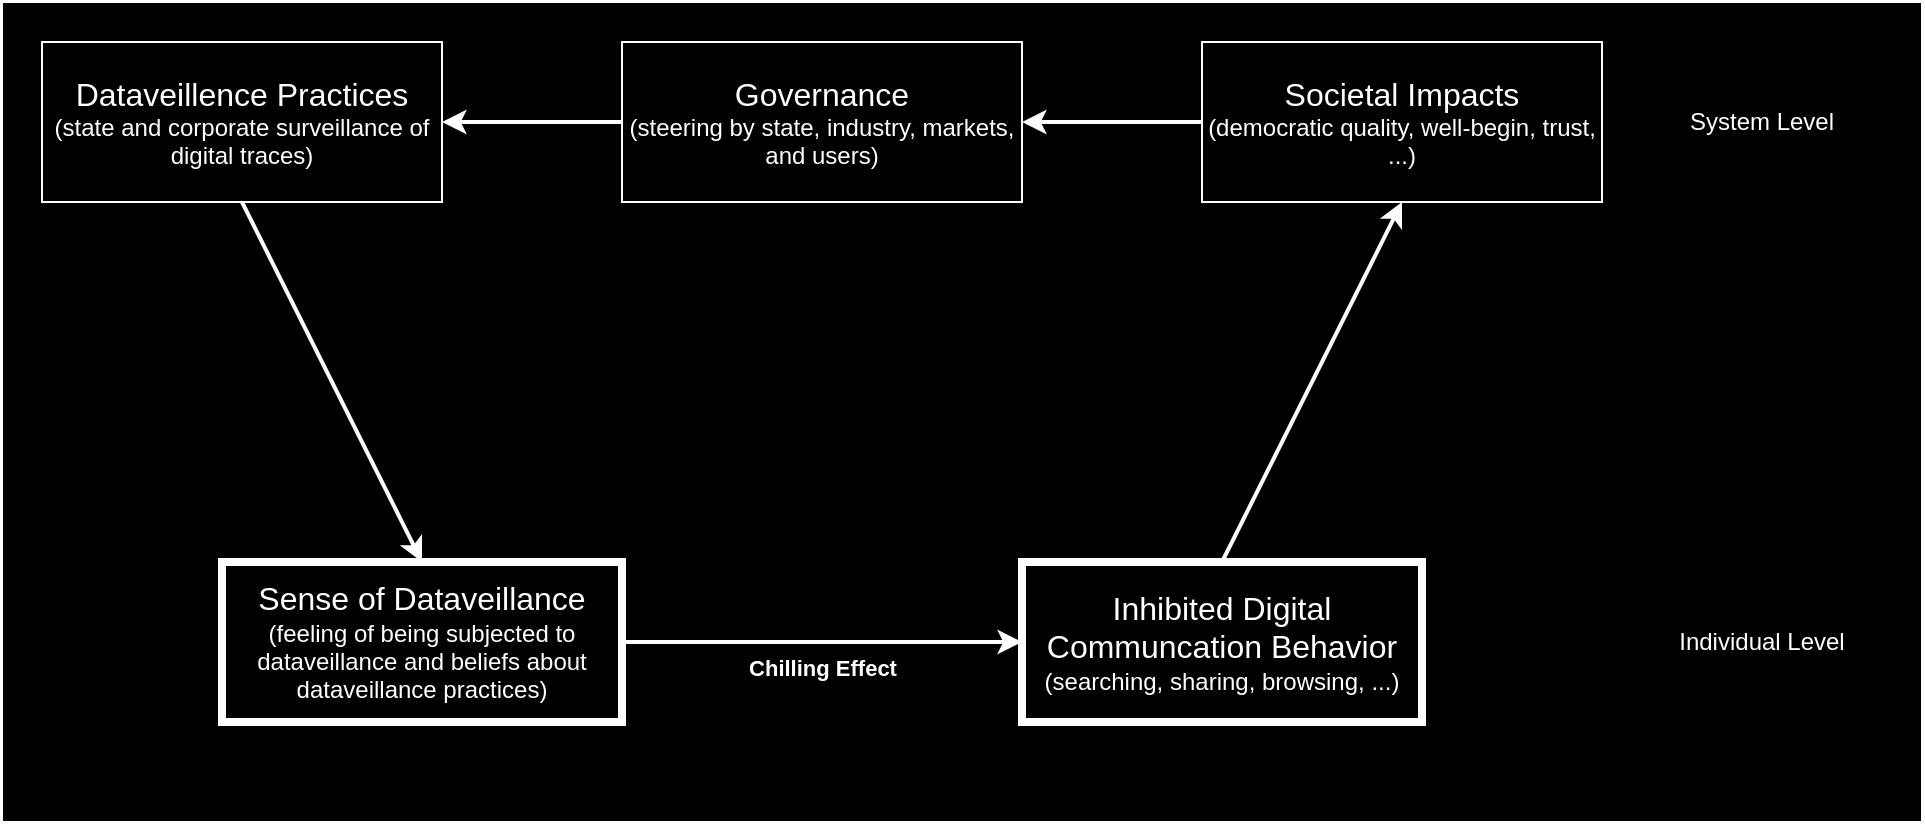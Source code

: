 <mxfile version="28.0.6">
  <diagram name="Page-1" id="B6mH60oQonB-ZvwBx0Ba">
    <mxGraphModel dx="1426" dy="979" grid="1" gridSize="10" guides="1" tooltips="1" connect="1" arrows="1" fold="1" page="1" pageScale="1" pageWidth="850" pageHeight="1100" math="0" shadow="0">
      <root>
        <mxCell id="0" />
        <mxCell id="1" parent="0" />
        <mxCell id="yiyZfRherw44WmuDaDPM-1" value="" style="rounded=0;whiteSpace=wrap;html=1;strokeColor=#FFFFFF;align=center;verticalAlign=middle;fontFamily=Helvetica;fontSize=12;fontColor=#FFFFFF;fillColor=#000000;" vertex="1" parent="1">
          <mxGeometry x="40" y="90" width="960" height="410" as="geometry" />
        </mxCell>
        <mxCell id="yiyZfRherw44WmuDaDPM-2" value="&lt;font style=&quot;font-size: 16px;&quot;&gt;Dataveillence Practices&lt;/font&gt;&lt;div&gt;(state and corporate surveillance of digital traces)&lt;/div&gt;" style="rounded=0;whiteSpace=wrap;html=1;strokeColor=#FFFFFF;align=center;verticalAlign=middle;fontFamily=Helvetica;fontSize=12;fontColor=#FFFFFF;fillColor=none;" vertex="1" parent="1">
          <mxGeometry x="60" y="110" width="200" height="80" as="geometry" />
        </mxCell>
        <mxCell id="yiyZfRherw44WmuDaDPM-3" value="&lt;div&gt;&lt;span style=&quot;font-size: 16px;&quot;&gt;Governance&lt;/span&gt;&lt;/div&gt;&lt;div&gt;(steering by state, industry, markets, and users)&lt;/div&gt;" style="rounded=0;whiteSpace=wrap;html=1;strokeColor=#FFFFFF;align=center;verticalAlign=middle;fontFamily=Helvetica;fontSize=12;fontColor=#FFFFFF;fillColor=none;" vertex="1" parent="1">
          <mxGeometry x="350" y="110" width="200" height="80" as="geometry" />
        </mxCell>
        <mxCell id="yiyZfRherw44WmuDaDPM-5" value="&lt;div&gt;&lt;span style=&quot;background-color: transparent;&quot;&gt;&lt;span style=&quot;font-size: 16px;&quot;&gt;Societal Impacts&lt;/span&gt;&lt;/span&gt;&lt;/div&gt;&lt;div&gt;&lt;span style=&quot;background-color: transparent;&quot;&gt;(democratic quality, well-begin, trust, ...)&lt;/span&gt;&lt;/div&gt;" style="rounded=0;whiteSpace=wrap;html=1;fontColor=#FFFFFF;fillColor=none;strokeColor=#FFFFFF;" vertex="1" parent="1">
          <mxGeometry x="640" y="110" width="200" height="80" as="geometry" />
        </mxCell>
        <mxCell id="yiyZfRherw44WmuDaDPM-6" value="&lt;div&gt;&lt;span style=&quot;background-color: transparent;&quot;&gt;&lt;span style=&quot;font-size: 16px;&quot;&gt;Sense of Dataveillance&lt;/span&gt;&lt;/span&gt;&lt;/div&gt;&lt;div&gt;&lt;span style=&quot;background-color: transparent;&quot;&gt;(feeling of being subjected to dataveillance and beliefs about dataveillance practices)&lt;/span&gt;&lt;/div&gt;" style="rounded=0;whiteSpace=wrap;html=1;strokeWidth=4;strokeColor=#FFFFFF;align=center;verticalAlign=middle;fontFamily=Helvetica;fontSize=12;fontColor=#FFFFFF;fillColor=none;" vertex="1" parent="1">
          <mxGeometry x="150" y="370" width="200" height="80" as="geometry" />
        </mxCell>
        <mxCell id="yiyZfRherw44WmuDaDPM-7" value="&lt;div&gt;&lt;span style=&quot;background-color: transparent;&quot;&gt;&lt;span style=&quot;font-size: 16px;&quot;&gt;Inhibited Digital Communcation Behavior&lt;/span&gt;&lt;/span&gt;&lt;/div&gt;&lt;div&gt;&lt;span style=&quot;background-color: transparent;&quot;&gt;(searching, sharing, browsing, ...)&lt;/span&gt;&lt;/div&gt;" style="rounded=0;whiteSpace=wrap;html=1;strokeWidth=4;strokeColor=#FFFFFF;align=center;verticalAlign=middle;fontFamily=Helvetica;fontSize=12;fontColor=#FFFFFF;fillColor=none;" vertex="1" parent="1">
          <mxGeometry x="550" y="370" width="200" height="80" as="geometry" />
        </mxCell>
        <mxCell id="yiyZfRherw44WmuDaDPM-13" value="" style="endArrow=classic;html=1;rounded=0;exitX=0.5;exitY=0;exitDx=0;exitDy=0;entryX=0.5;entryY=1;entryDx=0;entryDy=0;strokeColor=#FFFFFF;strokeWidth=2;align=center;verticalAlign=middle;fontFamily=Helvetica;fontSize=11;fontColor=default;labelBackgroundColor=default;" edge="1" parent="1" source="yiyZfRherw44WmuDaDPM-7" target="yiyZfRherw44WmuDaDPM-5">
          <mxGeometry width="50" height="50" relative="1" as="geometry">
            <mxPoint x="710" y="540" as="sourcePoint" />
            <mxPoint x="760" y="490" as="targetPoint" />
          </mxGeometry>
        </mxCell>
        <mxCell id="yiyZfRherw44WmuDaDPM-15" value="" style="endArrow=classic;html=1;rounded=0;exitX=0.5;exitY=1;exitDx=0;exitDy=0;entryX=0.5;entryY=0;entryDx=0;entryDy=0;strokeColor=#FFFFFF;strokeWidth=2;align=center;verticalAlign=middle;fontFamily=Helvetica;fontSize=11;fontColor=default;labelBackgroundColor=default;" edge="1" parent="1" source="yiyZfRherw44WmuDaDPM-2" target="yiyZfRherw44WmuDaDPM-6">
          <mxGeometry width="50" height="50" relative="1" as="geometry">
            <mxPoint x="710" y="540" as="sourcePoint" />
            <mxPoint x="760" y="490" as="targetPoint" />
          </mxGeometry>
        </mxCell>
        <mxCell id="yiyZfRherw44WmuDaDPM-16" value="Chilling Effect" style="endArrow=classic;html=1;rounded=0;exitX=1;exitY=0.5;exitDx=0;exitDy=0;entryX=0;entryY=0.5;entryDx=0;entryDy=0;verticalAlign=top;fontStyle=1;strokeWidth=2;fontSize=11;strokeColor=#FFFFFF;align=center;fontFamily=Helvetica;fontColor=#FFFFFF;labelBackgroundColor=#000000;" edge="1" parent="1" source="yiyZfRherw44WmuDaDPM-6" target="yiyZfRherw44WmuDaDPM-7">
          <mxGeometry width="50" height="50" relative="1" as="geometry">
            <mxPoint x="710" y="540" as="sourcePoint" />
            <mxPoint x="760" y="490" as="targetPoint" />
          </mxGeometry>
        </mxCell>
        <mxCell id="yiyZfRherw44WmuDaDPM-17" value="" style="endArrow=classic;html=1;rounded=0;exitX=0;exitY=0.5;exitDx=0;exitDy=0;strokeColor=#FFFFFF;strokeWidth=2;" edge="1" parent="1" source="yiyZfRherw44WmuDaDPM-5" target="yiyZfRherw44WmuDaDPM-3">
          <mxGeometry width="50" height="50" relative="1" as="geometry">
            <mxPoint x="710" y="540" as="sourcePoint" />
            <mxPoint x="760" y="490" as="targetPoint" />
          </mxGeometry>
        </mxCell>
        <mxCell id="yiyZfRherw44WmuDaDPM-18" value="" style="endArrow=classic;html=1;rounded=0;exitX=0;exitY=0.5;exitDx=0;exitDy=0;strokeColor=#FFFFFF;strokeWidth=2;align=center;verticalAlign=middle;fontFamily=Helvetica;fontSize=11;fontColor=default;labelBackgroundColor=default;" edge="1" parent="1" source="yiyZfRherw44WmuDaDPM-3" target="yiyZfRherw44WmuDaDPM-2">
          <mxGeometry width="50" height="50" relative="1" as="geometry">
            <mxPoint x="710" y="540" as="sourcePoint" />
            <mxPoint x="760" y="490" as="targetPoint" />
          </mxGeometry>
        </mxCell>
        <mxCell id="yiyZfRherw44WmuDaDPM-19" value="Individual Level" style="rounded=0;whiteSpace=wrap;html=1;fillColor=#000000;fontColor=#FFFFFF;" vertex="1" parent="1">
          <mxGeometry x="860" y="380" width="120" height="60" as="geometry" />
        </mxCell>
        <mxCell id="yiyZfRherw44WmuDaDPM-21" value="System Level&lt;span style=&quot;color: rgba(0, 0, 0, 0); font-family: monospace; font-size: 0px; text-align: start; text-wrap-mode: nowrap;&quot;&gt;%3CmxGraphModel%3E%3Croot%3E%3CmxCell%20id%3D%220%22%2F%3E%3CmxCell%20id%3D%221%22%20parent%3D%220%22%2F%3E%3CmxCell%20id%3D%222%22%20value%3D%22%26lt%3Bdiv%26gt%3B%26lt%3Bspan%20style%3D%26quot%3Bbackground-color%3A%20transparent%3B%20color%3A%20light-dark(rgb(0%2C%200%2C%200)%2C%20rgb(255%2C%20255%2C%20255))%3B%26quot%3B%26gt%3B%26lt%3Bspan%20style%3D%26quot%3Bfont-size%3A%2016px%3B%26quot%3B%26gt%3BSense%20of%20Dataveillance%26lt%3B%2Fspan%26gt%3B%26lt%3B%2Fspan%26gt%3B%26lt%3B%2Fdiv%26gt%3B%26lt%3Bdiv%26gt%3B%26lt%3Bspan%20style%3D%26quot%3Bbackground-color%3A%20transparent%3B%20color%3A%20light-dark(rgb(0%2C%200%2C%200)%2C%20rgb(255%2C%20255%2C%20255))%3B%26quot%3B%26gt%3B(feeling%20of%20being%20subjected%20to%20dataveillance%20and%20beliefs%20about%20dataveillance%20practices)%26lt%3B%2Fspan%26gt%3B%26lt%3B%2Fdiv%26gt%3B%22%20style%3D%22rounded%3D0%3BwhiteSpace%3Dwrap%3Bhtml%3D1%3B%22%20vertex%3D%221%22%20parent%3D%221%22%3E%3CmxGeometry%20x%3D%22190%22%20y%3D%22370%22%20width%3D%22200%22%20height%3D%2280%22%20as%3D%22geometry%22%2F%3E%3C%2FmxCell%3E%3C%2Froot%3E%3C%2FmxGraphModel%3E&lt;/span&gt;" style="rounded=0;whiteSpace=wrap;html=1;strokeColor=default;align=center;verticalAlign=middle;fontFamily=Helvetica;fontSize=12;fontColor=#FFFFFF;fillColor=#000000;" vertex="1" parent="1">
          <mxGeometry x="860" y="120" width="120" height="60" as="geometry" />
        </mxCell>
      </root>
    </mxGraphModel>
  </diagram>
</mxfile>
